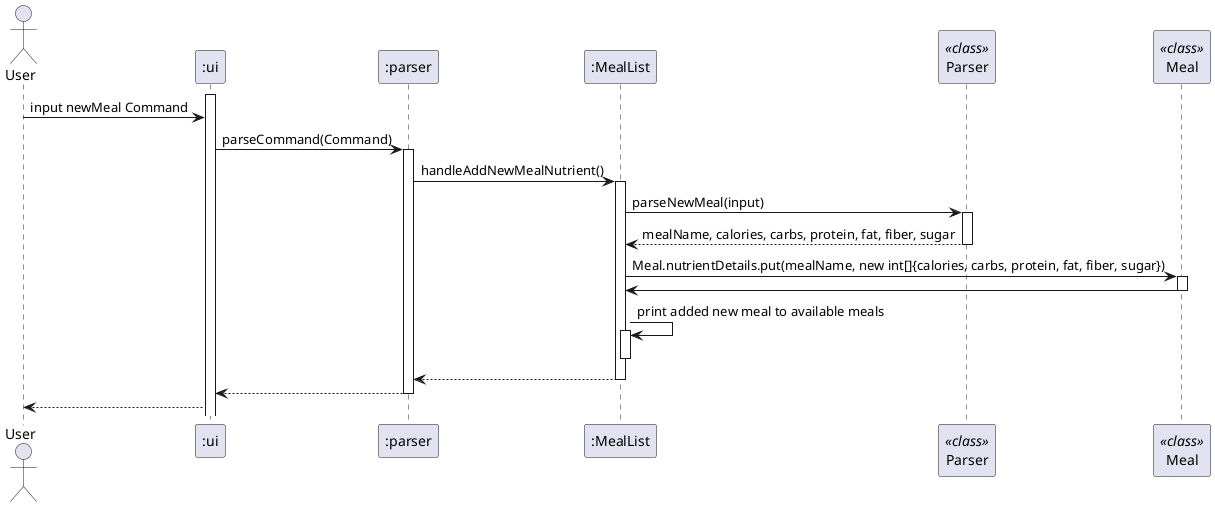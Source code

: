 @startuml
actor User
participant ":ui" as ui
participant ":parser" as P
participant ":MealList" as Foo1
participant "Parser" as Foo2 << class >>
participant "Meal" as Foo3 << class >>

activate ui
User -> ui : input newMeal Command
ui -> P : parseCommand(Command)
activate P
P -> Foo1 : handleAddNewMealNutrient()
activate Foo1

Foo1 -> Foo2 : parseNewMeal(input)
activate Foo2
Foo2 --> Foo1 : mealName, calories, carbs, protein, fat, fiber, sugar
deactivate Foo2

Foo1 -> Foo3 : Meal.nutrientDetails.put(mealName, new int[]{calories, carbs, protein, fat, fiber, sugar})
activate Foo3

Foo3 -> Foo1
deactivate Foo3


Foo1 -> Foo1 : print added new meal to available meals
activate Foo1
deactivate Foo1

Foo1 --> P
deactivate Foo1
P --> ui
deactivate P
ui --> User

@enduml